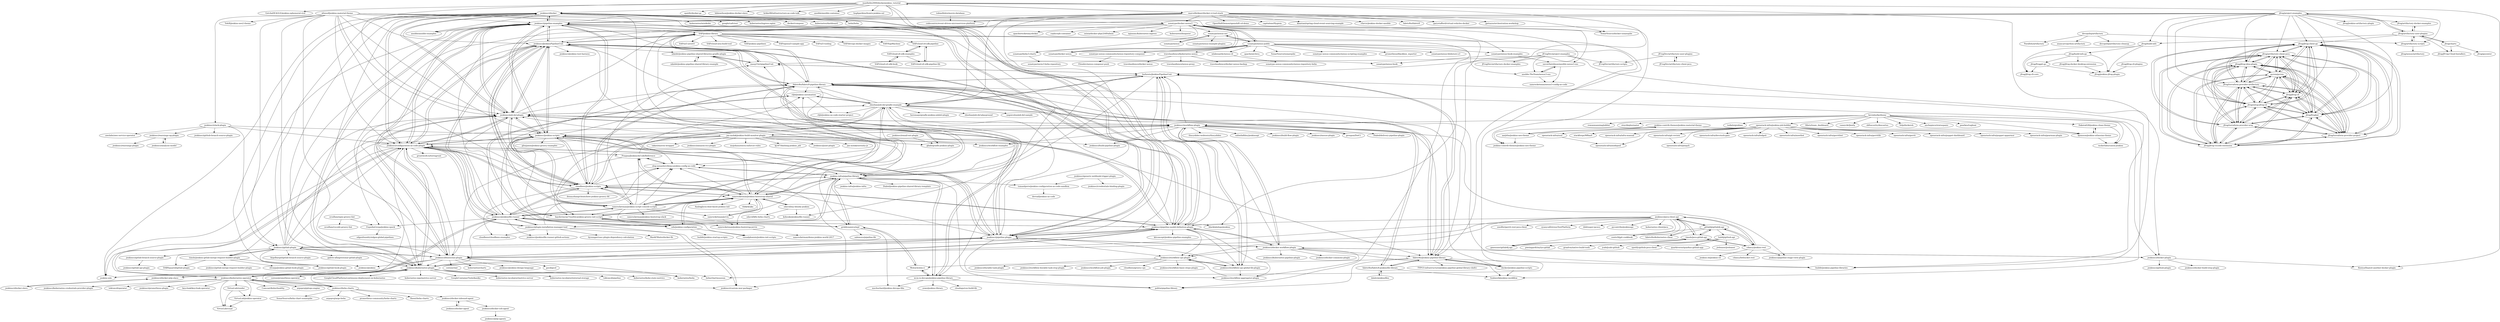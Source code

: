 digraph G {
"jenkinsci/docker" -> "jenkinsci/pipeline-examples"
"jenkinsci/docker" -> "jenkinsci/jenkins" ["e"=1]
"jenkinsci/docker" -> "jenkinsci/configuration-as-code-plugin"
"jenkinsci/docker" -> "jenkinsci/kubernetes-plugin"
"jenkinsci/docker" -> "docker/compose" ["e"=1]
"jenkinsci/docker" -> "ansible/ansible-examples" ["e"=1]
"jenkinsci/docker" -> "kubernetes/dashboard" ["e"=1]
"jenkinsci/docker" -> "jenkinsci/job-dsl-plugin"
"jenkinsci/docker" -> "sonatype/docker-nexus3"
"jenkinsci/docker" -> "jenkinsci/pipeline-plugin"
"jenkinsci/docker" -> "helm/helm" ["e"=1]
"jenkinsci/docker" -> "jenkins-x/jx" ["e"=1]
"jenkinsci/docker" -> "kubernetes/minikube" ["e"=1]
"jenkinsci/docker" -> "google/cadvisor" ["e"=1]
"jenkinsci/docker" -> "kubernetes/ingress-nginx" ["e"=1]
"sonatype/nexus-oss" -> "sonatype/nexus"
"sonatype/nexus-oss" -> "sonatype/nexus-public"
"sonatype/nexus-oss" -> "sonatype/nexus-example-plugins"
"jenkinsci/generic-webhook-trigger-plugin" -> "tomasbjerre/jenkins-configuration-as-code-sandbox"
"jenkinsci/generic-webhook-trigger-plugin" -> "jenkinsci/credentials-binding-plugin"
"jenkinsci/pipeline-examples" -> "jenkinsci/pipeline-plugin"
"jenkinsci/pipeline-examples" -> "jenkinsci/JenkinsPipelineUnit"
"jenkinsci/pipeline-examples" -> "jenkinsci/job-dsl-plugin"
"jenkinsci/pipeline-examples" -> "jenkinsci/configuration-as-code-plugin"
"jenkinsci/pipeline-examples" -> "jenkinsci/docker"
"jenkinsci/pipeline-examples" -> "jenkinsci/pipeline-model-definition-plugin"
"jenkinsci/pipeline-examples" -> "jenkinsci/jenkins-scripts"
"jenkinsci/pipeline-examples" -> "jenkinsci/blueocean-plugin"
"jenkinsci/pipeline-examples" -> "jenkinsci/kubernetes-plugin"
"jenkinsci/pipeline-examples" -> "cloudbees/jenkins-scripts"
"jenkinsci/pipeline-examples" -> "fabric8io/fabric8-pipeline-library"
"jenkinsci/pipeline-examples" -> "jenkins-x/jx" ["e"=1]
"jenkinsci/pipeline-examples" -> "ansible/ansible-examples" ["e"=1]
"jenkinsci/pipeline-examples" -> "fabric8io/jenkins-pipeline-library"
"jenkinsci/pipeline-examples" -> "SAP/jenkins-library"
"marcelbirkner/docker-ci-tool-stack" -> "maxfields2000/dockerjenkins_tutorial"
"marcelbirkner/docker-ci-tool-stack" -> "codecentric/event-driven-microservices-platform"
"marcelbirkner/docker-ci-tool-stack" -> "jenkinsci/job-dsl-plugin"
"marcelbirkner/docker-ci-tool-stack" -> "sheehan/job-dsl-gradle-example"
"marcelbirkner/docker-ci-tool-stack" -> "jpetazzo/orchestration-workshop" ["e"=1]
"marcelbirkner/docker-ci-tool-stack" -> "OpenShiftDemos/openshift-cd-demo" ["e"=1]
"marcelbirkner/docker-ci-tool-stack" -> "jenkinsci/pipeline-examples"
"marcelbirkner/docker-ci-tool-stack" -> "capitalone/Hygieia" ["e"=1]
"marcelbirkner/docker-ci-tool-stack" -> "kbastani/spring-cloud-event-sourcing-example" ["e"=1]
"marcelbirkner/docker-ci-tool-stack" -> "vfarcic/jenkins-docker-ansible"
"marcelbirkner/docker-ci-tool-stack" -> "SonarSource/docker-sonarqube" ["e"=1]
"marcelbirkner/docker-ci-tool-stack" -> "jenkinsci/pipeline-plugin"
"marcelbirkner/docker-ci-tool-stack" -> "sonatype/docker-nexus3"
"marcelbirkner/docker-ci-tool-stack" -> "fabric8io/fabric8" ["e"=1]
"marcelbirkner/docker-ci-tool-stack" -> "garystafford/virtual-vehicles-docker"
"jfrog/artifactory-docker-examples" -> "jfrog/artifactory-user-plugins"
"gitlab4j/gitlab4j-api" -> "timols/java-gitlab-api"
"gitlab4j/gitlab4j-api" -> "cdancy/jenkins-rest"
"gitlab4j/gitlab4j-api" -> "jenkinsci/java-client-api"
"gitlab4j/gitlab4j-api" -> "centic9/jgit-cookbook" ["e"=1]
"gitlab4j/gitlab4j-api" -> "hub4j/github-api"
"gitlab4j/gitlab4j-api" -> "fabric8io/kubernetes-client" ["e"=1]
"timols/java-gitlab-api" -> "gmessner/gitlab4j-api"
"timols/java-gitlab-api" -> "gitlab4j/gitlab4j-api"
"timols/java-gitlab-api" -> "jenkinsci/java-client-api"
"timols/java-gitlab-api" -> "pweingardt/mylyn-gitlab"
"timols/java-gitlab-api" -> "cdancy/jenkins-rest"
"jenkinsci/kubernetes-operator" -> "VirtusLab/jenkins-operator"
"jenkinsci/kubernetes-operator" -> "jenkinsci/kubernetes-plugin"
"jenkinsci/kubernetes-operator" -> "VirtusLab/crypt"
"jenkinsci/kubernetes-operator" -> "jenkinsci/configuration-as-code-plugin"
"jenkinsci/kubernetes-operator" -> "jenkinsci/jenkinsfile-runner"
"jenkinsci/kubernetes-operator" -> "Comcast/kuberhealthy" ["e"=1]
"jenkinsci/kubernetes-operator" -> "argoproj/gitops-engine" ["e"=1]
"jenkinsci/kubernetes-operator" -> "VirtusLab/render"
"jenkinsci/kubernetes-operator" -> "jenkinsci/kubernetes-credentials-provider-plugin"
"jenkinsci/kubernetes-operator" -> "tektoncd/operator" ["e"=1]
"jenkinsci/kubernetes-operator" -> "jenkinsci/prometheus-plugin"
"jenkinsci/kubernetes-operator" -> "jenkinsci/custom-war-packager"
"jenkinsci/kubernetes-operator" -> "keycloak/keycloak-operator" ["e"=1]
"jenkinsci/kubernetes-operator" -> "jenkinsci/helm-charts"
"fabric8io/fabric8-pipeline-library" -> "fabric8io/fabric8-jenkinsfile-library"
"fabric8io/fabric8-pipeline-library" -> "fabric8io/jenkins-pipeline-library"
"fabric8io/fabric8-pipeline-library" -> "buildit/jenkins-pipeline-libraries"
"fabric8io/fabric8-pipeline-library" -> "docker/jenkins-pipeline-scripts"
"fabric8io/fabric8-pipeline-library" -> "SAP/jenkins-library"
"fabric8io/fabric8-pipeline-library" -> "jenkinsci/JenkinsPipelineUnit"
"fabric8io/fabric8-pipeline-library" -> "samrocketman/jenkins-script-console-scripts"
"fabric8io/fabric8-pipeline-library" -> "jenkins-infra/pipeline-library"
"fabric8io/fabric8-pipeline-library" -> "funkwerk/jenkins-workflow"
"fabric8io/fabric8-pipeline-library" -> "cloudbees/jenkins-scripts"
"fabric8io/fabric8-pipeline-library" -> "oleg-nenashev/demo-jenkins-config-as-code"
"fabric8io/fabric8-pipeline-library" -> "hayderimran7/useful-jenkins-groovy-init-scripts"
"fabric8io/fabric8-pipeline-library" -> "cfpb/jenkins-automation"
"fabric8io/fabric8-pipeline-library" -> "jenkinsci/pipeline-model-definition-plugin"
"fabric8io/fabric8-pipeline-library" -> "lesfurets/JenkinsPipelineUnit"
"jenkinsci/jenkinsfile-runner" -> "jenkinsci/JenkinsPipelineUnit"
"jenkinsci/jenkinsfile-runner" -> "jenkinsci/configuration-as-code-plugin"
"jenkinsci/jenkinsfile-runner" -> "cloudbees/jenkins-scripts"
"jenkinsci/jenkinsfile-runner" -> "jenkinsci/plugin-installation-manager-tool"
"jenkinsci/jenkinsfile-runner" -> "griddynamics/mpl"
"jenkinsci/jenkinsfile-runner" -> "samrocketman/jenkins-script-console-scripts"
"jenkinsci/jenkinsfile-runner" -> "jenkinsci/pipeline-model-definition-plugin"
"jenkinsci/jenkinsfile-runner" -> "jenkinsci/jenkinsfile-runner-github-actions"
"jenkinsci/jenkinsfile-runner" -> "jenkinsci/custom-war-packager"
"jenkinsci/jenkinsfile-runner" -> "jenkins-infra/pipeline-library"
"jenkinsci/jenkinsfile-runner" -> "SAP/jenkins-library"
"jenkinsci/jenkinsfile-runner" -> "jenkinsci/kubernetes-operator"
"jenkinsci/jenkinsfile-runner" -> "ExpediaGroup/jenkins-spock"
"jenkinsci/jenkinsfile-runner" -> "jenkinsci/kubernetes-plugin"
"jenkinsci/jenkinsfile-runner" -> "oleg-nenashev/demo-jenkins-config-as-code"
"jenkinsci/pipeline-plugin" -> "jenkinsci/pipeline-examples"
"jenkinsci/pipeline-plugin" -> "jenkinsci/job-dsl-plugin"
"jenkinsci/pipeline-plugin" -> "jenkinsci/pipeline-model-definition-plugin"
"jenkinsci/pipeline-plugin" -> "jenkinsci/workflow-aggregator-plugin"
"jenkinsci/pipeline-plugin" -> "jenkinsci/blueocean-plugin"
"jenkinsci/pipeline-plugin" -> "jenkinsci/workflow-cps-global-lib-plugin"
"jenkinsci/pipeline-plugin" -> "jenkinsci/jenkins-scripts"
"jenkinsci/pipeline-plugin" -> "cloudbees/jenkins-scripts"
"jenkinsci/pipeline-plugin" -> "jenkinsci/configuration-as-code-plugin"
"jenkinsci/pipeline-plugin" -> "jenkinsci/docker-workflow-plugin"
"jenkinsci/pipeline-plugin" -> "jenkinsci/workflow-cps-plugin"
"jenkinsci/pipeline-plugin" -> "sheehan/job-dsl-gradle-example"
"jenkinsci/pipeline-plugin" -> "jenkinsci/kubernetes-plugin"
"jenkinsci/pipeline-plugin" -> "jenkinsci/gitlab-plugin"
"jenkinsci/pipeline-plugin" -> "jenkinsci/docker"
"maxfields2000/dockerjenkins_tutorial" -> "marcelbirkner/docker-ci-tool-stack"
"maxfields2000/dockerjenkins_tutorial" -> "GetchaDEAGLE/jenkins-ephemeral-cicd"
"maxfields2000/dockerjenkins_tutorial" -> "spotify/docker-gc" ["e"=1]
"maxfields2000/dockerjenkins_tutorial" -> "blacklabelops/jenkins"
"maxfields2000/dockerjenkins_tutorial" -> "jenkinsci/pipeline-examples"
"maxfields2000/dockerjenkins_tutorial" -> "jenkinsci/pipeline-plugin"
"maxfields2000/dockerjenkins_tutorial" -> "bibinwilson/jenkins-docker-slave"
"maxfields2000/dockerjenkins_tutorial" -> "KostyaSha/yet-another-docker-plugin"
"maxfields2000/dockerjenkins_tutorial" -> "sheehan/job-dsl-gradle-example"
"maxfields2000/dockerjenkins_tutorial" -> "jenkinsci/docker-plugin"
"maxfields2000/dockerjenkins_tutorial" -> "jenkinsci/job-dsl-plugin"
"maxfields2000/dockerjenkins_tutorial" -> "jenkinsci/docker"
"maxfields2000/dockerjenkins_tutorial" -> "brikis98/infrastructure-as-code-talk" ["e"=1]
"maxfields2000/dockerjenkins_tutorial" -> "ansible/ansible-container" ["e"=1]
"maxfields2000/dockerjenkins_tutorial" -> "hughperkins/howto-jenkins-ssl"
"sonatype/docker-nexus3" -> "sonatype/docker-nexus"
"sonatype/docker-nexus3" -> "sonatype/nexus-public"
"sonatype/docker-nexus3" -> "jenkinsci/docker"
"sonatype/docker-nexus3" -> "savoirfairelinux/ansible-nexus3-oss"
"sonatype/docker-nexus3" -> "jenkinsci/kubernetes-plugin"
"sonatype/docker-nexus3" -> "sonatype/nexus-oss"
"sonatype/docker-nexus3" -> "apache/rocketmq-docker" ["e"=1]
"sonatype/docker-nexus3" -> "SonarSource/docker-sonarqube" ["e"=1]
"sonatype/docker-nexus3" -> "ceph/ceph-container" ["e"=1]
"sonatype/docker-nexus3" -> "sonatype/nexus-book-examples"
"sonatype/docker-nexus3" -> "osixia/docker-phpLDAPadmin" ["e"=1]
"sonatype/docker-nexus3" -> "sonatype/helm3-charts"
"sonatype/docker-nexus3" -> "ansible-ThoTeam/nexus3-oss"
"sonatype/docker-nexus3" -> "nginxinc/kubernetes-ingress" ["e"=1]
"sonatype/docker-nexus3" -> "kubernetes/heapster" ["e"=1]
"hub4j/github-api" -> "spotify/github-java-client"
"hub4j/github-api" -> "quarkiverse/quarkus-github-app"
"hub4j/github-api" -> "jreleaser/jreleaser" ["e"=1]
"hub4j/github-api" -> "graalvm/native-build-tools" ["e"=1]
"hub4j/github-api" -> "jcabi/jcabi-github" ["e"=1]
"jenkinsci/docker-plugin" -> "KostyaSha/yet-another-docker-plugin"
"jenkinsci/docker-plugin" -> "jenkinsci/docker-build-step-plugin"
"jenkinsci/docker-plugin" -> "jenkinsci/docker-workflow-plugin"
"jenkinsci/docker-plugin" -> "jenkinsci/github-plugin" ["e"=1]
"sonatype/docker-nexus" -> "sonatype/docker-nexus3"
"sonatype/docker-nexus" -> "sonatype/nexus-public"
"sonatype/docker-nexus" -> "sonatype/nexus-book"
"sonatype/nexus-public" -> "sonatype/docker-nexus3"
"sonatype/nexus-public" -> "sonatype/nexus-oss"
"sonatype/nexus-public" -> "sonatype/docker-nexus"
"sonatype/nexus-public" -> "sonatype/nexus-book-examples"
"sonatype/nexus-public" -> "apache/archiva"
"sonatype/nexus-public" -> "SonarSource/sonarqube" ["e"=1]
"sonatype/nexus-public" -> "ansible-ThoTeam/nexus3-oss"
"sonatype/nexus-public" -> "sonatype/helm3-charts"
"sonatype/nexus-public" -> "sonatype-nexus-community/nexus-scripting-examples"
"sonatype/nexus-public" -> "helm/chartmuseum" ["e"=1]
"sonatype/nexus-public" -> "prometheus/blackbox_exporter" ["e"=1]
"sonatype/nexus-public" -> "sonatype-nexus-community/nexus-repository-composer"
"sonatype/nexus-public" -> "sonatype/nexus-blobstore-s3"
"sonatype/nexus-public" -> "travelaudience/kubernetes-nexus"
"sonatype/nexus-public" -> "mlabouardy/nexus-cli"
"samrocketman/jenkins-script-console-scripts" -> "cloudbees/jenkins-scripts"
"samrocketman/jenkins-script-console-scripts" -> "samrocketman/jenkins-bootstrap-shared"
"samrocketman/jenkins-script-console-scripts" -> "jenkinsci/jenkins-scripts"
"samrocketman/jenkins-script-console-scripts" -> "fabric8io/fabric8-pipeline-library"
"samrocketman/jenkins-script-console-scripts" -> "jenkinsci/jenkinsfile-runner"
"samrocketman/jenkins-script-console-scripts" -> "hayderimran7/useful-jenkins-groovy-init-scripts"
"samrocketman/jenkins-script-console-scripts" -> "samrocketman/jervis"
"samrocketman/jenkins-script-console-scripts" -> "macg33zr/pipelineUnit"
"samrocketman/jenkins-script-console-scripts" -> "samrocketman/jenkins-bootstrap-slack"
"samrocketman/jenkins-script-console-scripts" -> "oleg-nenashev/demo-jenkins-config-as-code"
"samrocketman/jenkins-script-console-scripts" -> "griddynamics/mpl"
"samrocketman/jenkins-script-console-scripts" -> "Praqma/JenkinsAsCodeReference"
"samrocketman/jenkins-script-console-scripts" -> "jenkinsci/JenkinsPipelineUnit"
"samrocketman/jenkins-script-console-scripts" -> "samrocketman/jenkins-bootstrap-jervis"
"samrocketman/jenkins-script-console-scripts" -> "sheehan/job-dsl-gradle-example"
"jenkinsci/gitlab-plugin" -> "timols/jenkins-gitlab-merge-request-builder-plugin"
"jenkinsci/gitlab-plugin" -> "jenkinsci/pipeline-plugin"
"jenkinsci/gitlab-plugin" -> "jenkinsci/kubernetes-plugin"
"jenkinsci/gitlab-plugin" -> "jenkinsci/configuration-as-code-plugin"
"jenkinsci/gitlab-plugin" -> "jenkinsci/pipeline-examples"
"jenkinsci/gitlab-plugin" -> "gabrie-allaigre/sonar-gitlab-plugin" ["e"=1]
"jenkinsci/gitlab-plugin" -> "jenkinsci/blueocean-plugin"
"jenkinsci/gitlab-plugin" -> "jenkinsci/gitlab-branch-source-plugin"
"jenkinsci/gitlab-plugin" -> "jenkinsci/job-dsl-plugin"
"jenkinsci/gitlab-plugin" -> "jenkinsci/pipeline-model-definition-plugin"
"jenkinsci/gitlab-plugin" -> "jenkinsci/gitlab-hook-plugin"
"jenkinsci/gitlab-plugin" -> "jenkinsci/docker"
"jenkinsci/gitlab-plugin" -> "Argelbargel/gitlab-branch-source-plugin"
"jenkinsci/gitlab-plugin" -> "DABSquared/gitlab-plugin"
"jenkinsci/gitlab-plugin" -> "jenkinsci/workflow-plugin"
"jenkinsci/job-dsl-plugin" -> "sheehan/job-dsl-gradle-example"
"jenkinsci/job-dsl-plugin" -> "jenkinsci/configuration-as-code-plugin"
"jenkinsci/job-dsl-plugin" -> "jenkinsci/pipeline-examples"
"jenkinsci/job-dsl-plugin" -> "jenkinsci/pipeline-plugin"
"jenkinsci/job-dsl-plugin" -> "jenkinsci/workflow-plugin"
"jenkinsci/job-dsl-plugin" -> "jenkinsci/jenkins-scripts"
"jenkinsci/job-dsl-plugin" -> "jenkinsci/JenkinsPipelineUnit"
"jenkinsci/job-dsl-plugin" -> "cloudbees/jenkins-scripts"
"jenkinsci/job-dsl-plugin" -> "jenkinsci/blueocean-plugin"
"jenkinsci/job-dsl-plugin" -> "fabric8io/fabric8-pipeline-library"
"jenkinsci/job-dsl-plugin" -> "jenkinsci/kubernetes-plugin"
"jenkinsci/job-dsl-plugin" -> "jenkinsci/jenkinsfile-runner"
"jenkinsci/job-dsl-plugin" -> "jenkinsci/pipeline-model-definition-plugin"
"jenkinsci/job-dsl-plugin" -> "jenkinsci/docker"
"jenkinsci/job-dsl-plugin" -> "SAP/jenkins-library"
"devopshq/artifactory" -> "Parallels/artifactory"
"devopshq/artifactory" -> "jfrog/artifactory-scripts"
"devopshq/artifactory" -> "anancarv/python-artifactory"
"devopshq/artifactory" -> "devopshq/artifactory-cleanup"
"edx/jenkins-configuration" -> "cfpb/jenkins-automation"
"edx/jenkins-configuration" -> "hayderimran7/useful-jenkins-groovy-init-scripts"
"edx/jenkins-configuration" -> "samrocketman/jenkins-bootstrap-shared"
"edx/jenkins-configuration" -> "visualphoenix/jenkins-init-scripts"
"edx/jenkins-configuration" -> "buildit/jenkins-startup-scripts"
"openstack-infra/zuul" -> "openstack-infra/nodepool"
"jenkinsci/workflow-plugin" -> "jenkinsci/workflow-examples"
"jenkinsci/workflow-plugin" -> "jenkinsci/job-dsl-plugin"
"jenkinsci/workflow-plugin" -> "jenkinsci/build-flow-plugin"
"jenkinsci/workflow-plugin" -> "lesfurets/JenkinsPipelineUnit"
"jenkinsci/workflow-plugin" -> "jenkinsci/pipeline-stage-view-plugin"
"jenkinsci/workflow-plugin" -> "jenkinsci/workflow-cps-global-lib-plugin"
"jenkinsci/workflow-plugin" -> "jenkinsci/mesos-plugin" ["e"=1]
"jenkinsci/workflow-plugin" -> "groupon/DotCi"
"jenkinsci/workflow-plugin" -> "jenkinsci/build-pipeline-plugin"
"jenkinsci/workflow-plugin" -> "Diabol/delivery-pipeline-plugin"
"jenkinsci/workflow-plugin" -> "jan-molak/jenkins-build-monitor-plugin"
"jenkinsci/workflow-plugin" -> "jenkinsci/docker-workflow-plugin"
"jenkinsci/workflow-plugin" -> "jenkinsci/jenkins-scripts"
"jenkinsci/workflow-plugin" -> "thucydides-webtests/thucydides" ["e"=1]
"jenkinsci/workflow-plugin" -> "salimfadhley/jenkinsapi"
"jenkinsci/configuration-as-code-plugin" -> "jenkinsci/job-dsl-plugin"
"jenkinsci/configuration-as-code-plugin" -> "jenkinsci/jenkinsfile-runner"
"jenkinsci/configuration-as-code-plugin" -> "jenkinsci/JenkinsPipelineUnit"
"jenkinsci/configuration-as-code-plugin" -> "jenkinsci/kubernetes-plugin"
"jenkinsci/configuration-as-code-plugin" -> "jenkinsci/pipeline-examples"
"jenkinsci/configuration-as-code-plugin" -> "jenkins-x/jx" ["e"=1]
"jenkinsci/configuration-as-code-plugin" -> "jenkinsci/docker"
"jenkinsci/configuration-as-code-plugin" -> "cloudbees/jenkins-scripts"
"jenkinsci/configuration-as-code-plugin" -> "jenkinsci/kubernetes-operator"
"jenkinsci/configuration-as-code-plugin" -> "jenkinsci/plugin-installation-manager-tool"
"jenkinsci/configuration-as-code-plugin" -> "jenkinsci/jenkins-scripts"
"jenkinsci/configuration-as-code-plugin" -> "Praqma/JenkinsAsCodeReference"
"jenkinsci/configuration-as-code-plugin" -> "gruntwork-io/terragrunt" ["e"=1]
"jenkinsci/configuration-as-code-plugin" -> "samrocketman/jenkins-bootstrap-shared"
"jenkinsci/configuration-as-code-plugin" -> "jenkinsci/pipeline-plugin"
"jenkinsci/blueocean-plugin" -> "jenkinsci/pipeline-examples"
"jenkinsci/blueocean-plugin" -> "jenkinsci/pipeline-plugin"
"jenkinsci/blueocean-plugin" -> "jenkinsci/job-dsl-plugin"
"jenkinsci/blueocean-plugin" -> "jenkinsci/pipeline-model-definition-plugin"
"jenkinsci/blueocean-plugin" -> "jenkinsci/kubernetes-plugin"
"jenkinsci/blueocean-plugin" -> "jenkinsci/configuration-as-code-plugin"
"jenkinsci/blueocean-plugin" -> "jenkinsci/jenkins" ["e"=1]
"jenkinsci/blueocean-plugin" -> "jenkinsci/jenkins-design-language"
"jenkinsci/blueocean-plugin" -> "jenkinsci/gitlab-plugin"
"jenkinsci/blueocean-plugin" -> "jenkins-x/jx" ["e"=1]
"jenkinsci/blueocean-plugin" -> "jenkinsci/docker"
"jenkinsci/blueocean-plugin" -> "kubernetes/helm" ["e"=1]
"jenkinsci/blueocean-plugin" -> "gocd/gocd" ["e"=1]
"jenkinsci/blueocean-plugin" -> "coreos/clair" ["e"=1]
"jenkinsci/blueocean-plugin" -> "kubernetes/charts" ["e"=1]
"jenkinsci/kubernetes-plugin" -> "jenkinsci/configuration-as-code-plugin"
"jenkinsci/kubernetes-plugin" -> "jenkins-x/jx" ["e"=1]
"jenkinsci/kubernetes-plugin" -> "kubernetes-incubator/external-storage" ["e"=1]
"jenkinsci/kubernetes-plugin" -> "tektoncd/pipeline" ["e"=1]
"jenkinsci/kubernetes-plugin" -> "kubernetes/kube-state-metrics" ["e"=1]
"jenkinsci/kubernetes-plugin" -> "coreos/prometheus-operator" ["e"=1]
"jenkinsci/kubernetes-plugin" -> "jenkinsci/docker-jnlp-slave"
"jenkinsci/kubernetes-plugin" -> "jenkinsci/kubernetes-operator"
"jenkinsci/kubernetes-plugin" -> "jenkinsci/pipeline-examples"
"jenkinsci/kubernetes-plugin" -> "GoogleCloudPlatform/continuous-deployment-on-kubernetes" ["e"=1]
"jenkinsci/kubernetes-plugin" -> "kubernetes-sigs/metrics-server" ["e"=1]
"jenkinsci/kubernetes-plugin" -> "GoogleContainerTools/kaniko" ["e"=1]
"jenkinsci/kubernetes-plugin" -> "helm/chartmuseum" ["e"=1]
"jenkinsci/kubernetes-plugin" -> "kubernetes-incubator/metrics-server" ["e"=1]
"jenkinsci/kubernetes-plugin" -> "kubernetes/helm" ["e"=1]
"jenkinsci/helm-charts" -> "jenkinsci/configuration-as-code-plugin"
"jenkinsci/helm-charts" -> "jenkinsci/kubernetes-plugin"
"jenkinsci/helm-charts" -> "argoproj/argo-helm" ["e"=1]
"jenkinsci/helm-charts" -> "jenkinsci/kubernetes-operator"
"jenkinsci/helm-charts" -> "prometheus-community/helm-charts" ["e"=1]
"jenkinsci/helm-charts" -> "fluent/helm-charts" ["e"=1]
"jenkinsci/helm-charts" -> "jenkinsci/docker-inbound-agent"
"jenkinsci/helm-charts" -> "SonarSource/helm-chart-sonarqube" ["e"=1]
"odavid/my-bloody-jenkins" -> "odavid/k8s-helm-charts"
"odavid/my-bloody-jenkins" -> "samrocketman/jenkins-bootstrap-shared"
"odavid/my-bloody-jenkins" -> "kohsuke/jenkinsfile-runner"
"jfrog/artifactory-client-java" -> "jfrog/jfrog-idea-plugin"
"jfrog/artifactory-client-java" -> "jfrog/jfrog-vscode-extension"
"jfrog/artifactory-client-java" -> "jfrog/terraform-provider-project"
"jfrog/artifactory-client-java" -> "jfrog/terraform-provider-xray"
"jfrog/artifactory-client-java" -> "jfrog/jfrog-client-go"
"jfrog/artifactory-client-java" -> "jfrog/frogbot"
"jfrog/artifactory-client-java" -> "jfrog/setup-jfrog-cli"
"jfrog/artifactory-client-java" -> "jfrog/jfrog-cli"
"jfrog/artifactory-client-java" -> "jfrog/terraform-provider-artifactory"
"jfrog/artifactory-client-java" -> "pyrsia/pyrsia"
"afonsof/jenkins-material-theme" -> "jenkinsci/jenkins-scripts"
"afonsof/jenkins-material-theme" -> "jenkinsci/job-dsl-plugin"
"afonsof/jenkins-material-theme" -> "jenkins-contrib-themes/jenkins-neo-theme"
"afonsof/jenkins-material-theme" -> "jenkinsci/pipeline-examples"
"afonsof/jenkins-material-theme" -> "jenkinsci/configuration-as-code-plugin"
"afonsof/jenkins-material-theme" -> "TobiX/jenkins-neo2-theme"
"afonsof/jenkins-material-theme" -> "jenkinsci/blueocean-plugin"
"afonsof/jenkins-material-theme" -> "jenkinsci/pipeline-model-definition-plugin"
"afonsof/jenkins-material-theme" -> "cloudbees/jenkins-scripts"
"afonsof/jenkins-material-theme" -> "jenkinsci/gitlab-plugin"
"afonsof/jenkins-material-theme" -> "jenkinsci/JenkinsPipelineUnit"
"afonsof/jenkins-material-theme" -> "samrocketman/jenkins-bootstrap-shared"
"afonsof/jenkins-material-theme" -> "jenkinsci/pipeline-plugin"
"afonsof/jenkins-material-theme" -> "jenkinsci/slack-plugin"
"afonsof/jenkins-material-theme" -> "jenkinsci/kubernetes-plugin"
"SAP/jenkins-library" -> "jenkinsci/JenkinsPipelineUnit"
"SAP/jenkins-library" -> "SAP/ui5-tooling" ["e"=1]
"SAP/jenkins-library" -> "fabric8io/fabric8-pipeline-library"
"SAP/jenkins-library" -> "griddynamics/mpl"
"SAP/jenkins-library" -> "fabric8io/jenkins-pipeline-library"
"SAP/jenkins-library" -> "SAP/devops-docker-images"
"SAP/jenkins-library" -> "jenkins-infra/pipeline-library"
"SAP/jenkins-library" -> "SAP/SapMachine" ["e"=1]
"SAP/jenkins-library" -> "SAP/ui5-uiveri5" ["e"=1]
"SAP/jenkins-library" -> "SAP/cloud-mta-build-tool" ["e"=1]
"SAP/jenkins-library" -> "politie/pipeline-library"
"SAP/jenkins-library" -> "wcm-io-devops/jenkins-pipeline-library"
"SAP/jenkins-library" -> "SAP/jenkins-pipelines"
"SAP/jenkins-library" -> "SAP/cloud-s4-sdk-pipeline"
"SAP/jenkins-library" -> "SAP/openui5-sample-app" ["e"=1]
"jenkinsci/JenkinsPipelineUnit" -> "jenkinsci/jenkinsfile-runner"
"jenkinsci/JenkinsPipelineUnit" -> "macg33zr/pipelineUnit"
"jenkinsci/JenkinsPipelineUnit" -> "SAP/jenkins-library"
"jenkinsci/JenkinsPipelineUnit" -> "jenkinsci/configuration-as-code-plugin"
"jenkinsci/JenkinsPipelineUnit" -> "jenkinsci/pipeline-examples"
"jenkinsci/JenkinsPipelineUnit" -> "cloudbees/jenkins-scripts"
"jenkinsci/JenkinsPipelineUnit" -> "jenkinsci/jenkins-scripts"
"jenkinsci/JenkinsPipelineUnit" -> "fabric8io/fabric8-pipeline-library"
"jenkinsci/JenkinsPipelineUnit" -> "jenkinsci/job-dsl-plugin"
"jenkinsci/JenkinsPipelineUnit" -> "jenkinsci/jenkins-test-harness"
"jenkinsci/JenkinsPipelineUnit" -> "mkobit/jenkins-pipeline-shared-libraries-gradle-plugin"
"jenkinsci/JenkinsPipelineUnit" -> "jenkins-infra/pipeline-library"
"jenkinsci/JenkinsPipelineUnit" -> "ExpediaGroup/jenkins-spock"
"jenkinsci/JenkinsPipelineUnit" -> "jenkinsci/pipeline-model-definition-plugin"
"jenkinsci/JenkinsPipelineUnit" -> "samrocketman/jenkins-script-console-scripts"
"jenkinsci/jenkins-scripts" -> "cloudbees/jenkins-scripts"
"jenkinsci/jenkins-scripts" -> "samrocketman/jenkins-script-console-scripts"
"jenkinsci/jenkins-scripts" -> "samrocketman/jenkins-bootstrap-shared"
"jenkinsci/jenkins-scripts" -> "jenkinsci/job-dsl-plugin"
"jenkinsci/jenkins-scripts" -> "jenkinsci/JenkinsPipelineUnit"
"jenkinsci/jenkins-scripts" -> "jenkinsci/pipeline-examples"
"jenkinsci/jenkins-scripts" -> "hayderimran7/useful-jenkins-groovy-init-scripts"
"jenkinsci/jenkins-scripts" -> "jenkinsci/pipeline-plugin"
"jenkinsci/jenkins-scripts" -> "jenkinsci/configuration-as-code-plugin"
"jenkinsci/jenkins-scripts" -> "fabric8io/jenkins-pipeline-library"
"jenkinsci/jenkins-scripts" -> "fabric8io/fabric8-pipeline-library"
"jenkinsci/jenkins-scripts" -> "oleg-nenashev/demo-jenkins-config-as-code"
"jenkinsci/jenkins-scripts" -> "jenkins-infra/pipeline-library"
"jenkinsci/jenkins-scripts" -> "edx/jenkins-configuration"
"jenkinsci/jenkins-scripts" -> "glenjamin/jenkins-groovy-examples"
"jenkinsci/slack-plugin" -> "jenkinsci/jenkins-scripts"
"jenkinsci/slack-plugin" -> "jenkinsci/configuration-as-code-plugin"
"jenkinsci/slack-plugin" -> "jenkinsci/github-branch-source-plugin"
"jenkinsci/slack-plugin" -> "jenkinsci/gitlab-plugin"
"jenkinsci/slack-plugin" -> "jenkinsci/warnings-ng-plugin"
"jenkinsci/slack-plugin" -> "awslabs/aws-service-operator" ["e"=1]
"jenkinsci/java-client-api" -> "cdancy/jenkins-rest"
"jenkinsci/java-client-api" -> "timols/java-gitlab-api"
"jenkinsci/java-client-api" -> "gitlab4j/gitlab4j-api"
"jenkinsci/java-client-api" -> "fabric8io/kubernetes-client" ["e"=1]
"jenkinsci/java-client-api" -> "jenkinsci/kubernetes-plugin"
"jenkinsci/java-client-api" -> "gmessner/gitlab4j-api"
"jenkinsci/java-client-api" -> "pycontribs/jenkinsapi" ["e"=1]
"jenkinsci/java-client-api" -> "kubernetes-client/java" ["e"=1]
"jenkinsci/java-client-api" -> "jenkinsci/pipeline-model-definition-plugin"
"jenkinsci/java-client-api" -> "centic9/jgit-cookbook" ["e"=1]
"jenkinsci/java-client-api" -> "jenkinsci/blueocean-plugin"
"jenkinsci/java-client-api" -> "uwolfer/gerrit-rest-java-client" ["e"=1]
"jenkinsci/java-client-api" -> "zyanycall/stressTestPlatform" ["e"=1]
"jenkinsci/java-client-api" -> "didi/super-jacoco" ["e"=1]
"jenkinsci/java-client-api" -> "jenkinsci/workflow-cps-plugin"
"griddynamics/mpl" -> "Wolox/wolox-ci"
"griddynamics/mpl" -> "salemove/pipeline-lib"
"griddynamics/mpl" -> "mschuchard/jenkins-devops-libs"
"griddynamics/mpl" -> "jenkins-infra/pipeline-library"
"tobiasflohre/movie-database" -> "codecentric/event-driven-microservices-platform"
"ansible-ThoTeam/nexus3-oss" -> "savoirfairelinux/ansible-nexus3-oss"
"ansible-ThoTeam/nexus3-oss" -> "samrocketman/nexus3-config-as-code"
"jfrog/artifactory-scripts" -> "jfrog/artifactory-user-plugins"
"jfrog/artifactory-scripts" -> "jfrog/nexus2artifactory"
"cdancy/jenkins-rest" -> "jenkinsci/java-client-api"
"cdancy/jenkins-rest" -> "gitlab4j/gitlab4j-api"
"cdancy/jenkins-rest" -> "cdancy/bitbucket-rest"
"cdancy/jenkins-rest" -> "jenkinsci/pipeline-stage-view-plugin"
"cdancy/jenkins-rest" -> "jenkins-zh/jenkins-cli" ["e"=1]
"cdancy/jenkins-rest" -> "timols/java-gitlab-api"
"jenkinsci/pipeline-model-definition-plugin" -> "jenkinsci/pipeline-plugin"
"jenkinsci/pipeline-model-definition-plugin" -> "jenkinsci/pipeline-examples"
"jenkinsci/pipeline-model-definition-plugin" -> "cloudbees/jenkins-scripts"
"jenkinsci/pipeline-model-definition-plugin" -> "jenkinsci/jenkinsfile-runner"
"jenkinsci/pipeline-model-definition-plugin" -> "fabric8io/fabric8-pipeline-library"
"jenkinsci/pipeline-model-definition-plugin" -> "jenkinsci/JenkinsPipelineUnit"
"jenkinsci/pipeline-model-definition-plugin" -> "jenkinsci/blueocean-plugin"
"jenkinsci/pipeline-model-definition-plugin" -> "sheehan/job-dsl-gradle-example"
"jenkinsci/pipeline-model-definition-plugin" -> "jenkinsci/workflow-cps-plugin"
"jenkinsci/pipeline-model-definition-plugin" -> "kitconcept/jenkins-pipeline-examples"
"jenkinsci/pipeline-model-definition-plugin" -> "jenkinsci/workflow-cps-global-lib-plugin"
"jenkinsci/pipeline-model-definition-plugin" -> "jenkinsci/job-dsl-plugin"
"jenkinsci/pipeline-model-definition-plugin" -> "jenkinsci/workflow-aggregator-plugin"
"jenkinsci/pipeline-model-definition-plugin" -> "jenkinsci/docker-workflow-plugin"
"jenkinsci/pipeline-model-definition-plugin" -> "lesfurets/JenkinsPipelineUnit"
"JFrogDev/project-examples" -> "JFrogDev/artifactory-scripts"
"JFrogDev/project-examples" -> "JFrogDev/artifactory-docker-examples"
"JFrogDev/project-examples" -> "lesfurets/JenkinsPipelineUnit"
"JFrogDev/project-examples" -> "macg33zr/pipelineUnit"
"JFrogDev/project-examples" -> "buildit/jenkins-pipeline-libraries"
"ExpediaGroup/jenkins-spock" -> "edgexfoundry/edgex-global-pipelines"
"cfpb/jenkins-automation" -> "cfpb/jenkins-as-code-starter-project"
"cfpb/jenkins-automation" -> "sheehan/job-dsl-gradle-example"
"cfpb/jenkins-automation" -> "edx/jenkins-configuration"
"jenkinsci/docker-jnlp-slave" -> "jenkinsci/docker-slave"
"jenkinsci/docker-jnlp-slave" -> "jenkinsci/kubernetes-plugin"
"jenkinsci/docker-slave" -> "jenkinsci/docker-jnlp-slave"
"jenkinsci/plugin-installation-manager-tool" -> "oleg-nenashev/demo-jenkins-config-as-code"
"jenkinsci/plugin-installation-manager-tool" -> "jenkinsci/jenkinsfile-runner"
"jenkinsci/plugin-installation-manager-tool" -> "jenkins-infra/pipeline-library"
"jenkinsci/plugin-installation-manager-tool" -> "jenkinsci/jenkinsfile-runner-github-actions"
"jenkinsci/plugin-installation-manager-tool" -> "jenkinsci/custom-war-packager"
"jenkinsci/plugin-installation-manager-tool" -> "cloudbees/cloudbees-examples"
"jenkinsci/plugin-installation-manager-tool" -> "jenkinsci/configuration-as-code-plugin"
"jenkinsci/plugin-installation-manager-tool" -> "kyounger/casc-plugin-dependency-calculation"
"jenkinsci/plugin-installation-manager-tool" -> "MarkEWaite/docker-lfs"
"mkobit/jenkins-pipeline-shared-libraries-gradle-plugin" -> "mkobit/jenkins-pipeline-shared-library-example"
"mkobit/jenkins-pipeline-shared-libraries-gradle-plugin" -> "macg33zr/pipelineUnit"
"mkobit/jenkins-pipeline-shared-libraries-gradle-plugin" -> "wcm-io-devops/jenkins-pipeline-library"
"mkobit/jenkins-pipeline-shared-library-example" -> "mkobit/jenkins-pipeline-shared-libraries-gradle-plugin"
"oleg-nenashev/demo-jenkins-config-as-code" -> "jenkinsci/custom-war-packager"
"oleg-nenashev/demo-jenkins-config-as-code" -> "Praqma/JenkinsAsCodeReference"
"oleg-nenashev/demo-jenkins-config-as-code" -> "jenkins-infra/pipeline-library"
"jenkinsci/docker-workflow-plugin" -> "jenkinsci/docker-commons-plugin"
"jenkinsci/docker-workflow-plugin" -> "jenkinsci/pipeline-plugin"
"jenkinsci/docker-workflow-plugin" -> "docker/jenkins-pipeline-scripts"
"jenkinsci/docker-workflow-plugin" -> "jenkinsci/workflow-aggregator-plugin"
"jenkinsci/docker-workflow-plugin" -> "jenkinsci/pipeline-model-definition-plugin"
"jenkinsci/docker-workflow-plugin" -> "jenkinsci/kubernetes-pipeline-plugin"
"jenkinsci/docker-workflow-plugin" -> "lesfurets/JenkinsPipelineUnit"
"jenkinsci/docker-workflow-plugin" -> "jenkinsci/docker-plugin"
"jenkinsci/docker-workflow-plugin" -> "jenkinsci/workflow-plugin"
"jenkinsci/docker-workflow-plugin" -> "fabric8io/jenkins-pipeline-library"
"jenkinsci/docker-workflow-plugin" -> "jenkinsci/workflow-cps-plugin"
"jfrog/artifactory-user-plugins" -> "jfrog/artifactory-scripts"
"jfrog/artifactory-user-plugins" -> "jfrog/charts"
"jfrog/artifactory-user-plugins" -> "jfrog/artifactory-docker-examples"
"jfrog/artifactory-user-plugins" -> "jfrog/project-examples"
"jfrog/artifactory-user-plugins" -> "jfrog/build-info"
"jfrog/artifactory-user-plugins" -> "jfrog/jfrog-client-go"
"jfrog/artifactory-user-plugins" -> "jfrog/JFrog-Cloud-Installers"
"Dakota628/jenkins-clean-theme" -> "djonsson/jenkins-atlassian-theme"
"Dakota628/jenkins-clean-theme" -> "rackerlabs/canon-jenkins"
"djonsson/jenkins-atlassian-theme" -> "Dakota628/jenkins-clean-theme"
"djonsson/jenkins-atlassian-theme" -> "rackerlabs/canon-jenkins"
"mlabouardy/nexus-cli" -> "sonatype-nexus-community/nexus-repository-helm"
"dalalv/jenkinsfiles" -> "fabric8io/fabric8-jenkinsfile-library"
"sheehan/job-dsl-gradle-example" -> "jenkinsci/job-dsl-plugin"
"sheehan/job-dsl-gradle-example" -> "cfpb/jenkins-automation"
"sheehan/job-dsl-gradle-example" -> "unguiculus/job-dsl-sample"
"sheehan/job-dsl-gradle-example" -> "lesfurets/JenkinsPipelineUnit"
"sheehan/job-dsl-gradle-example" -> "macg33zr/pipelineUnit"
"sheehan/job-dsl-gradle-example" -> "ghale/gradle-jenkins-plugin"
"sheehan/job-dsl-gradle-example" -> "cfpb/jenkins-as-code-starter-project"
"sheehan/job-dsl-gradle-example" -> "cloudbees/jenkins-scripts"
"sheehan/job-dsl-gradle-example" -> "fabric8io/jenkins-pipeline-library"
"sheehan/job-dsl-gradle-example" -> "jenkins-infra/pipeline-library"
"sheehan/job-dsl-gradle-example" -> "hayderimran7/useful-jenkins-groovy-init-scripts"
"sheehan/job-dsl-gradle-example" -> "heremaps/gradle-jenkins-jobdsl-plugin"
"sheehan/job-dsl-gradle-example" -> "sheehan/job-dsl-playground"
"sheehan/job-dsl-gradle-example" -> "oleg-nenashev/demo-jenkins-config-as-code"
"sheehan/job-dsl-gradle-example" -> "fabric8io/fabric8-pipeline-library"
"VirtusLab/render" -> "VirtusLab/crypt"
"VirtusLab/render" -> "VirtusLab/jenkins-operator"
"gmessner/gitlab4j-api" -> "timols/java-gitlab-api"
"wcm-io-devops/jenkins-pipeline-library" -> "politie/pipeline-library"
"wcm-io-devops/jenkins-pipeline-library" -> "cloudogu/ces-build-lib"
"wcm-io-devops/jenkins-pipeline-library" -> "mkobit/jenkins-pipeline-shared-libraries-gradle-plugin"
"wcm-io-devops/jenkins-pipeline-library" -> "mschuchard/jenkins-devops-libs"
"wcm-io-devops/jenkins-pipeline-library" -> "Wolox/wolox-ci"
"wcm-io-devops/jenkins-pipeline-library" -> "jenkins-infra/pipeline-library"
"wcm-io-devops/jenkins-pipeline-library" -> "zowe/jenkins-library"
"jfrog/project-examples" -> "jfrog/artifactory-user-plugins"
"jfrog/project-examples" -> "jfrog/jenkins-artifactory-plugin"
"jfrog/project-examples" -> "jfrog/jfrog-cli"
"jfrog/project-examples" -> "jfrog/setup-jfrog-cli"
"jfrog/project-examples" -> "jfrog/frogbot"
"jfrog/project-examples" -> "jfrog/artifactory-client-java"
"jfrog/project-examples" -> "jenkinsci/pipeline-examples"
"jfrog/project-examples" -> "jenkinsci/JenkinsPipelineUnit"
"jfrog/project-examples" -> "jfrog/build-info"
"jfrog/project-examples" -> "jfrog/artifactory-scripts"
"jfrog/project-examples" -> "jfrog/terraform-provider-artifactory"
"jfrog/project-examples" -> "samrocketman/jenkins-bootstrap-shared"
"jfrog/project-examples" -> "jfrog/jfrog-idea-plugin"
"jfrog/project-examples" -> "jfrog/artifactory-docker-examples"
"jfrog/project-examples" -> "jfrog/jfrog-client-go"
"cloudbees/jenkins-scripts" -> "samrocketman/jenkins-script-console-scripts"
"cloudbees/jenkins-scripts" -> "jenkinsci/jenkins-scripts"
"cloudbees/jenkins-scripts" -> "samrocketman/jenkins-bootstrap-shared"
"cloudbees/jenkins-scripts" -> "jenkins-infra/pipeline-library"
"cloudbees/jenkins-scripts" -> "jenkinsci/jenkinsfile-runner"
"cloudbees/jenkins-scripts" -> "jenkinsci/JenkinsPipelineUnit"
"cloudbees/jenkins-scripts" -> "dennyzhang/cheatsheet-jenkins-groovy-A4" ["e"=1]
"cloudbees/jenkins-scripts" -> "sheehan/job-dsl-gradle-example"
"cloudbees/jenkins-scripts" -> "jenkinsci/configuration-as-code-plugin"
"cloudbees/jenkins-scripts" -> "jenkinsci/pipeline-model-definition-plugin"
"cloudbees/jenkins-scripts" -> "fabric8io/fabric8-pipeline-library"
"cloudbees/jenkins-scripts" -> "oleg-nenashev/demo-jenkins-config-as-code"
"cloudbees/jenkins-scripts" -> "jenkinsci/pipeline-examples"
"cloudbees/jenkins-scripts" -> "jenkinsci/job-dsl-plugin"
"cloudbees/jenkins-scripts" -> "cloudbees/cloudbees-examples"
"savoirfairelinux/ansible-nexus3-oss" -> "ansible-ThoTeam/nexus3-oss"
"savoirfairelinux/ansible-nexus3-oss" -> "samrocketman/nexus3-config-as-code"
"kevinburke/doony" -> "rackerlabs/canon-jenkins"
"kevinburke/doony" -> "djonsson/jenkins-atlassian-theme"
"kevinburke/doony" -> "Dakota628/jenkins-clean-theme"
"kevinburke/doony" -> "rowanmanning/joblint" ["e"=1]
"kevinburke/doony" -> "jenkinsci/workflow-plugin"
"kevinburke/doony" -> "etsy/deployinator" ["e"=1]
"kevinburke/doony" -> "torkelo/grafana" ["e"=1]
"kevinburke/doony" -> "fdietz/team_dashboard" ["e"=1]
"kevinburke/doony" -> "openstack-infra/jenkins-job-builder"
"kevinburke/doony" -> "vaneyckt/Jently"
"kevinburke/doony" -> "obfuscurity/descartes" ["e"=1]
"kevinburke/doony" -> "Yelp/dockersh" ["e"=1]
"kevinburke/doony" -> "jenkinsci/docker-plugin"
"kevinburke/doony" -> "anchepiece/statuspanic" ["e"=1]
"kevinburke/doony" -> "pearkes/tugboat" ["e"=1]
"jenkins-contrib-themes/jenkins-material-theme" -> "aarjithn/jenkins-neo-theme"
"jenkins-contrib-themes/jenkins-material-theme" -> "jenkins-contrib-themes/jenkins-neo-theme"
"jenkins-contrib-themes/jenkins-material-theme" -> "djonsson/jenkins-atlassian-theme"
"jan-molak/jenkins-build-monitor-plugin" -> "jenkinsci/workflow-plugin"
"jan-molak/jenkins-build-monitor-plugin" -> "jenkinsci/job-dsl-plugin"
"jan-molak/jenkins-build-monitor-plugin" -> "ghale/gradle-jenkins-plugin"
"jan-molak/jenkins-build-monitor-plugin" -> "jan-molak/serenity-js" ["e"=1]
"jan-molak/jenkins-build-monitor-plugin" -> "jenkinsci/build-pipeline-plugin"
"jan-molak/jenkins-build-monitor-plugin" -> "takari/maven-wrapper" ["e"=1]
"jan-molak/jenkins-build-monitor-plugin" -> "jenkinsci/blueocean-plugin"
"jan-molak/jenkins-build-monitor-plugin" -> "jenkinsci/JenkinsPipelineUnit"
"jan-molak/jenkins-build-monitor-plugin" -> "timols/jenkins-gitlab-merge-request-builder-plugin"
"jan-molak/jenkins-build-monitor-plugin" -> "jenkinsci/amazon-ecs-plugin"
"jan-molak/jenkins-build-monitor-plugin" -> "jenkinsci/configuration-as-code-plugin"
"jan-molak/jenkins-build-monitor-plugin" -> "mojohaus/extra-enforcer-rules" ["e"=1]
"jan-molak/jenkins-build-monitor-plugin" -> "kj187/dashing-jenkins_job"
"jan-molak/jenkins-build-monitor-plugin" -> "jenkinsci/junit-plugin"
"jan-molak/jenkins-build-monitor-plugin" -> "jenkinsci/workflow-examples"
"nvuillam/npm-groovy-lint" -> "nvuillam/vscode-groovy-lint"
"nvuillam/npm-groovy-lint" -> "ExpediaGroup/jenkins-spock"
"samrocketman/jervis" -> "samrocketman/jenkins-bootstrap-jervis"
"samrocketman/jervis" -> "samrocketman/jenkins-bootstrap-shared"
"jenkinsci/gitlab-branch-source-plugin" -> "jenkinsci/gitlab-api-plugin"
"jenkinsci/docker-ssh-agent" -> "jenkinsci/jnlp-agents"
"hayderimran7/useful-jenkins-groovy-init-scripts" -> "visualphoenix/jenkins-init-scripts"
"hayderimran7/useful-jenkins-groovy-init-scripts" -> "edx/jenkins-configuration"
"hayderimran7/useful-jenkins-groovy-init-scripts" -> "samrocketman/jenkins-bootstrap-shared"
"hayderimran7/useful-jenkins-groovy-init-scripts" -> "blacklabelops/jenkins"
"jfrog/charts" -> "jfrog/artifactory-user-plugins"
"jfrog/charts" -> "jfrog/JFrog-Cloud-Installers"
"jfrog/charts" -> "jfrog/gocenter"
"sonatype/nexus" -> "sonatype/nexus-oss"
"samrocketman/jenkins-bootstrap-shared" -> "samrocketman/jenkins-script-console-scripts"
"samrocketman/jenkins-bootstrap-shared" -> "samrocketman/jenkins-bootstrap-jervis"
"samrocketman/jenkins-bootstrap-shared" -> "cloudbees/jenkins-scripts"
"samrocketman/jenkins-bootstrap-shared" -> "edx/jenkins-configuration"
"samrocketman/jenkins-bootstrap-shared" -> "Praqma/JenkinsAsCodeReference"
"samrocketman/jenkins-bootstrap-shared" -> "hayderimran7/useful-jenkins-groovy-init-scripts"
"samrocketman/jenkins-bootstrap-shared" -> "jenkinsci/jenkins-scripts"
"samrocketman/jenkins-bootstrap-shared" -> "samrocketman/jervis"
"samrocketman/jenkins-bootstrap-shared" -> "AnalogJ/you-dont-know-jenkins-init"
"samrocketman/jenkins-bootstrap-shared" -> "jenkins-infra/pipeline-library"
"samrocketman/jenkins-bootstrap-shared" -> "thbkrkr/jks"
"samrocketman/jenkins-bootstrap-shared" -> "odavid/my-bloody-jenkins"
"samrocketman/jenkins-bootstrap-shared" -> "cfpb/jenkins-automation"
"samrocketman/jenkins-bootstrap-shared" -> "oleg-nenashev/demo-jenkins-config-as-code"
"JFrogDev/artifactory-user-plugins" -> "JFrogDev/artifactory-scripts"
"JFrogDev/artifactory-user-plugins" -> "JFrogDev/artifactory-client-java"
"pyrsia/pyrsia" -> "jfrog/terraform-provider-project"
"pyrsia/pyrsia" -> "jfrog/terraform-provider-xray"
"pyrsia/pyrsia" -> "jfrog/jfrog-idea-plugin"
"pyrsia/pyrsia" -> "jfrog/jfrog-vscode-extension"
"pyrsia/pyrsia" -> "jfrog/frogbot"
"pyrsia/pyrsia" -> "jfrog/setup-jfrog-cli"
"pyrsia/pyrsia" -> "jfrog/terraform-provider-artifactory"
"pyrsia/pyrsia" -> "jfrog/jfrog-client-go"
"pyrsia/pyrsia" -> "jfrog/jfrog-cli"
"pyrsia/pyrsia" -> "jfrog/artifactory-client-java"
"macg33zr/pipelineUnit" -> "lesfurets/JenkinsPipelineUnit"
"macg33zr/pipelineUnit" -> "mkobit/jenkins-pipeline-shared-libraries-gradle-plugin"
"macg33zr/pipelineUnit" -> "jenkinsci/JenkinsPipelineUnit"
"jenkinsci/email-ext-plugin" -> "ghale/gradle-jenkins-plugin"
"jfrog/frogbot" -> "jfrog/jfrog-idea-plugin"
"jfrog/frogbot" -> "jfrog/jfrog-vscode-extension"
"jfrog/frogbot" -> "jfrog/terraform-provider-project"
"jfrog/frogbot" -> "jfrog/terraform-provider-xray"
"jfrog/frogbot" -> "jfrog/setup-jfrog-cli"
"jfrog/frogbot" -> "jfrog/jfrog-client-go"
"jfrog/frogbot" -> "jfrog/terraform-provider-artifactory"
"jfrog/frogbot" -> "jfrog/jfrog-cli"
"jfrog/frogbot" -> "jfrog/artifactory-client-java"
"jfrog/frogbot" -> "pyrsia/pyrsia"
"jfrog/jfrog-cli" -> "jfrog/jfrog-idea-plugin"
"jfrog/jfrog-cli" -> "jfrog/jfrog-vscode-extension"
"jfrog/jfrog-cli" -> "jfrog/jfrog-client-go"
"jfrog/jfrog-cli" -> "jfrog/terraform-provider-project"
"jfrog/jfrog-cli" -> "jfrog/frogbot"
"jfrog/jfrog-cli" -> "jfrog/terraform-provider-xray"
"jfrog/jfrog-cli" -> "jfrog/setup-jfrog-cli"
"jfrog/jfrog-cli" -> "jfrog/terraform-provider-artifactory"
"jfrog/jfrog-cli" -> "jfrog/artifactory-client-java"
"jfrog/jfrog-cli" -> "pyrsia/pyrsia"
"jfrog/jfrog-client-go" -> "jfrog/jfrog-idea-plugin"
"jfrog/jfrog-client-go" -> "jfrog/jfrog-vscode-extension"
"jfrog/jfrog-client-go" -> "jfrog/terraform-provider-project"
"jfrog/jfrog-client-go" -> "jfrog/terraform-provider-xray"
"jfrog/jfrog-client-go" -> "jfrog/setup-jfrog-cli"
"jfrog/jfrog-client-go" -> "jfrog/frogbot"
"jfrog/jfrog-client-go" -> "jfrog/jfrog-cli"
"jfrog/jfrog-client-go" -> "jfrog/terraform-provider-artifactory"
"jfrog/jfrog-client-go" -> "jfrog/artifactory-client-java"
"jfrog/jfrog-client-go" -> "pyrsia/pyrsia"
"jfrog/jfrog-idea-plugin" -> "jfrog/jfrog-vscode-extension"
"jfrog/jfrog-idea-plugin" -> "jfrog/terraform-provider-project"
"jfrog/jfrog-idea-plugin" -> "jfrog/terraform-provider-xray"
"jfrog/jfrog-idea-plugin" -> "jfrog/jfrog-client-go"
"jfrog/jfrog-idea-plugin" -> "jfrog/frogbot"
"jfrog/jfrog-idea-plugin" -> "jfrog/setup-jfrog-cli"
"jfrog/jfrog-idea-plugin" -> "jfrog/jfrog-cli"
"jfrog/jfrog-idea-plugin" -> "jfrog/terraform-provider-artifactory"
"jfrog/jfrog-idea-plugin" -> "jfrog/artifactory-client-java"
"jfrog/jfrog-idea-plugin" -> "pyrsia/pyrsia"
"jfrog/jfrog-vscode-extension" -> "jfrog/jfrog-idea-plugin"
"jfrog/jfrog-vscode-extension" -> "jfrog/terraform-provider-project"
"jfrog/jfrog-vscode-extension" -> "jfrog/terraform-provider-xray"
"jfrog/jfrog-vscode-extension" -> "jfrog/jfrog-client-go"
"jfrog/jfrog-vscode-extension" -> "jfrog/frogbot"
"jfrog/jfrog-vscode-extension" -> "jfrog/setup-jfrog-cli"
"jfrog/jfrog-vscode-extension" -> "jfrog/jfrog-cli"
"jfrog/jfrog-vscode-extension" -> "jfrog/terraform-provider-artifactory"
"jfrog/jfrog-vscode-extension" -> "jfrog/artifactory-client-java"
"jfrog/jfrog-vscode-extension" -> "pyrsia/pyrsia"
"jfrog/setup-jfrog-cli" -> "jfrog/jfrog-idea-plugin"
"jfrog/setup-jfrog-cli" -> "jfrog/jfrog-vscode-extension"
"jfrog/setup-jfrog-cli" -> "jfrog/terraform-provider-project"
"jfrog/setup-jfrog-cli" -> "jfrog/terraform-provider-xray"
"jfrog/setup-jfrog-cli" -> "jfrog/jfrog-client-go"
"jfrog/setup-jfrog-cli" -> "jfrog/frogbot"
"jfrog/setup-jfrog-cli" -> "jfrog/jfrog-cli"
"jfrog/setup-jfrog-cli" -> "jfrog/terraform-provider-artifactory"
"jfrog/setup-jfrog-cli" -> "jfrog/artifactory-client-java"
"jfrog/setup-jfrog-cli" -> "pyrsia/pyrsia"
"jfrog/terraform-provider-artifactory" -> "jfrog/terraform-provider-project"
"jfrog/terraform-provider-artifactory" -> "jfrog/terraform-provider-xray"
"jfrog/terraform-provider-artifactory" -> "jfrog/jfrog-idea-plugin"
"jfrog/terraform-provider-artifactory" -> "jfrog/frogbot"
"jfrog/terraform-provider-artifactory" -> "jfrog/jfrog-vscode-extension"
"jfrog/terraform-provider-artifactory" -> "jfrog/jfrog-client-go"
"jfrog/terraform-provider-artifactory" -> "jfrog/setup-jfrog-cli"
"jfrog/terraform-provider-artifactory" -> "jfrog/jfrog-cli"
"jfrog/terraform-provider-artifactory" -> "pyrsia/pyrsia"
"jfrog/terraform-provider-artifactory" -> "jfrog/artifactory-client-java"
"jfrog/terraform-provider-project" -> "jfrog/terraform-provider-xray"
"jfrog/terraform-provider-project" -> "jfrog/jfrog-idea-plugin"
"jfrog/terraform-provider-project" -> "jfrog/jfrog-vscode-extension"
"jfrog/terraform-provider-project" -> "jfrog/jfrog-client-go"
"jfrog/terraform-provider-project" -> "jfrog/terraform-provider-artifactory"
"jfrog/terraform-provider-project" -> "jfrog/frogbot"
"jfrog/terraform-provider-project" -> "jfrog/setup-jfrog-cli"
"jfrog/terraform-provider-project" -> "jfrog/jfrog-cli"
"jfrog/terraform-provider-project" -> "pyrsia/pyrsia"
"jfrog/terraform-provider-project" -> "jfrog/artifactory-client-java"
"jfrog/terraform-provider-xray" -> "jfrog/terraform-provider-project"
"jfrog/terraform-provider-xray" -> "jfrog/jfrog-idea-plugin"
"jfrog/terraform-provider-xray" -> "jfrog/jfrog-vscode-extension"
"jfrog/terraform-provider-xray" -> "jfrog/jfrog-client-go"
"jfrog/terraform-provider-xray" -> "jfrog/terraform-provider-artifactory"
"jfrog/terraform-provider-xray" -> "jfrog/frogbot"
"jfrog/terraform-provider-xray" -> "jfrog/setup-jfrog-cli"
"jfrog/terraform-provider-xray" -> "jfrog/jfrog-cli"
"fabric8io/fabric8-jenkinsfile-library" -> "fabric8io/fabric8-pipeline-library"
"fabric8io/fabric8-jenkinsfile-library" -> "fabric8io/jenkins-pipeline-library"
"fabric8io/fabric8-jenkinsfile-library" -> "dalalv/jenkinsfiles"
"fabric8io/fabric8-jenkinsfile-library" -> "funkwerk/jenkins-workflow"
"sonatype-nexus-community/nexus-repository-composer" -> "Elendev/nexus-composer-push"
"groupon/DotCi" -> "jenkinsci/workflow-plugin"
"jfrog/jfrog-docker-desktop-extension" -> "jfrog/jenkins-jfrog-plugin"
"docker/jenkins-pipeline-scripts" -> "funkwerk/jenkins-workflow"
"docker/jenkins-pipeline-scripts" -> "fabric8io/jenkins-pipeline-library"
"fabric8io/jenkins-pipeline-library" -> "fabric8io/fabric8-pipeline-library"
"fabric8io/jenkins-pipeline-library" -> "docker/jenkins-pipeline-scripts"
"fabric8io/jenkins-pipeline-library" -> "fabric8io/fabric8-jenkinsfile-library"
"fabric8io/jenkins-pipeline-library" -> "funkwerk/jenkins-workflow"
"fabric8io/jenkins-pipeline-library" -> "politie/pipeline-library"
"fabric8io/jenkins-pipeline-library" -> "buildit/jenkins-pipeline-libraries"
"fabric8io/jenkins-pipeline-library" -> "lesfurets/JenkinsPipelineUnit"
"fabric8io/jenkins-pipeline-library" -> "TYPO3-infrastructure/jenkins-pipeline-global-library-chefci"
"fabric8io/jenkins-pipeline-library" -> "Wolox/wolox-ci"
"jenkinsci/workflow-aggregator-plugin" -> "jenkinsci/workflow-cps-plugin"
"jenkinsci/workflow-cps-global-lib-plugin" -> "jenkinsci/workflow-cps-plugin"
"jenkinsci/workflow-cps-global-lib-plugin" -> "jenkinsci/workflow-aggregator-plugin"
"jenkinsci/workflow-cps-global-lib-plugin" -> "lesfurets/JenkinsPipelineUnit"
"lesfurets/JenkinsPipelineUnit" -> "macg33zr/pipelineUnit"
"lesfurets/JenkinsPipelineUnit" -> "buildit/jenkins-pipeline-libraries"
"lesfurets/JenkinsPipelineUnit" -> "fabric8io/jenkins-pipeline-library"
"lesfurets/JenkinsPipelineUnit" -> "kohsuke/jenkinsfile-runner"
"lesfurets/JenkinsPipelineUnit" -> "jenkinsci/workflow-cps-global-lib-plugin"
"lesfurets/JenkinsPipelineUnit" -> "sheehan/job-dsl-gradle-example"
"lesfurets/JenkinsPipelineUnit" -> "jenkins-infra/pipeline-library"
"lesfurets/JenkinsPipelineUnit" -> "fabric8io/fabric8-pipeline-library"
"openstack-infra/jenkins-job-builder" -> "openstack-infra/zuul"
"openstack-infra/jenkins-job-builder" -> "openstack-infra/jeepyb"
"openstack-infra/jenkins-job-builder" -> "openstack-infra/nodepool"
"openstack-infra/jenkins-job-builder" -> "openstack-infra/devstack-gate"
"openstack-infra/jenkins-job-builder" -> "openstack-infra/lodgeit"
"openstack-infra/jenkins-job-builder" -> "openstack-infra/git-review"
"openstack-infra/jenkins-job-builder" -> "openstack-infra/meetbot"
"openstack-infra/jenkins-job-builder" -> "openstack-infra/gerritbot"
"openstack-infra/jenkins-job-builder" -> "openstack-infra/gerritlib"
"openstack-infra/jenkins-job-builder" -> "openstack-infra/gerrit"
"openstack-infra/jenkins-job-builder" -> "openstack-infra/puppet-dashboard"
"openstack-infra/jenkins-job-builder" -> "openstack-infra/puppet-apparmor"
"openstack-infra/jenkins-job-builder" -> "openstack-infra/gearman-plugin"
"openstack-infra/jenkins-job-builder" -> "stackforge/MRaaS"
"openstack-infra/jenkins-job-builder" -> "openstack-infra/infra-manual"
"travelaudience/kubernetes-nexus" -> "travelaudience/docker-nexus-backup"
"travelaudience/kubernetes-nexus" -> "travelaudience/docker-nexus"
"travelaudience/kubernetes-nexus" -> "travelaudience/nexus-proxy"
"jenkinsci/docker-agent" -> "jenkinsci/docker-inbound-agent"
"timols/jenkins-gitlab-merge-request-builder-plugin" -> "jenkinsci/gitlab-merge-request-builder-plugin"
"timols/jenkins-gitlab-merge-request-builder-plugin" -> "jenkinsci/gitlab-plugin"
"timols/jenkins-gitlab-merge-request-builder-plugin" -> "jenkinsci/gitlab-hook-plugin"
"timols/jenkins-gitlab-merge-request-builder-plugin" -> "elvanja/jenkins-gitlab-hook-plugin"
"timols/jenkins-gitlab-merge-request-builder-plugin" -> "DABSquared/gitlab-plugin"
"aarjithn/jenkins-neo-theme" -> "jenkins-contrib-themes/jenkins-material-theme"
"aarjithn/jenkins-neo-theme" -> "jenkins-contrib-themes/jenkins-neo-theme"
"sonatype/nexus-book-examples" -> "sonatype/nexus-book"
"sonatype/nexus-book-examples" -> "savoirfairelinux/ansible-nexus3-oss"
"jenkinsci/analysis-model" -> "jenkinsci/warnings-ng-plugin"
"jenkinsci/warnings-ng-plugin" -> "jenkinsci/analysis-model"
"jenkinsci/warnings-ng-plugin" -> "jenkinsci/warnings-plugin"
"SAP/cloud-s4-sdk-examples" -> "SAP/cloud-s4-sdk-book"
"SAP/cloud-s4-sdk-examples" -> "SAP/cloud-s4-sdk-pipeline"
"SAP/cloud-s4-sdk-examples" -> "SAP/cloud-s4-sdk-pipeline-lib"
"sonatype/helm3-charts" -> "sonatype/nxrm3-helm-repository"
"SAP/cloud-s4-sdk-pipeline" -> "SAP/cloud-s4-sdk-pipeline-lib"
"SAP/cloud-s4-sdk-pipeline" -> "SAP/cloud-s4-sdk-examples"
"Wolox/wolox-ci" -> "griddynamics/mpl"
"Wolox/wolox-ci" -> "wcm-io-devops/jenkins-pipeline-library"
"jenkinsci/docker-inbound-agent" -> "jenkinsci/docker-agent"
"jenkinsci/docker-inbound-agent" -> "jenkinsci/docker-ssh-agent"
"samrocketman/jenkins-bootstrap-jervis" -> "samrocketman/demo-jenkins-world-2017"
"VirtusLab/jenkins-operator" -> "VirtusLab/crypt"
"jenkinsci/workflow-cps-plugin" -> "jenkinsci/workflow-basic-steps-plugin"
"jenkinsci/workflow-cps-plugin" -> "jenkinsci/durable-task-plugin"
"jenkinsci/workflow-cps-plugin" -> "jenkinsci/workflow-durable-task-step-plugin"
"jenkinsci/workflow-cps-plugin" -> "jenkinsci/workflow-job-plugin"
"jenkinsci/workflow-cps-plugin" -> "cloudbees/groovy-cps"
"jenkinsci/workflow-cps-plugin" -> "jenkinsci/workflow-cps-global-lib-plugin"
"jfrog/froggit-go" -> "jfrog/jenkins-jfrog-plugin"
"jfrog/froggit-go" -> "jfrog/jfrog-cli-core"
"jenkins-infra/pipeline-library" -> "cloudbees/jenkins-scripts"
"jenkins-infra/pipeline-library" -> "oleg-nenashev/demo-jenkins-config-as-code"
"jenkins-infra/pipeline-library" -> "griddynamics/mpl"
"jenkins-infra/pipeline-library" -> "wcm-io-devops/jenkins-pipeline-library"
"jenkins-infra/pipeline-library" -> "politie/pipeline-library"
"jenkins-infra/pipeline-library" -> "tomasbjerre/jenkins-configuration-as-code-sandbox"
"jenkins-infra/pipeline-library" -> "jenkinsci/plugin-installation-manager-tool"
"jenkins-infra/pipeline-library" -> "samrocketman/jenkins-bootstrap-shared"
"jenkins-infra/pipeline-library" -> "jenkins-infra/jenkins-infra" ["e"=1]
"jenkins-infra/pipeline-library" -> "Diabol/jenkins-pipeline-shared-library-template"
"jfrog/build-info" -> "jfrog/build-info-go"
"jfrog/build-info" -> "jfrog/jfrog-cli-core"
"jfrog/build-info" -> "jfrog/jenkins-jfrog-plugin"
"openstack-infra/git-review" -> "openstack-infra/jeepyb"
"SAP/cloud-s4-sdk-book" -> "SAP/cloud-s4-sdk-examples"
"JFrogDev/artifactory-client-java" -> "JFrogDev/artifactory-user-plugins"
"Praqma/JenkinsAsCodeReference" -> "samrocketman/jenkins-bootstrap-shared"
"Praqma/JenkinsAsCodeReference" -> "oleg-nenashev/demo-jenkins-config-as-code"
"Praqma/JenkinsAsCodeReference" -> "hayderimran7/useful-jenkins-groovy-init-scripts"
"Praqma/JenkinsAsCodeReference" -> "cfpb/jenkins-automation"
"SAP/cloud-s4-sdk-pipeline-lib" -> "SAP/cloud-s4-sdk-pipeline"
"tomasbjerre/jenkins-configuration-as-code-sandbox" -> "devtail/jenkins-as-code"
"jfrog/build-info-go" -> "jfrog/jenkins-jfrog-plugin"
"jfrog/build-info-go" -> "jfrog/jfrog-cli-core"
"jfrog/build-info-go" -> "jfrog/jfrog-docker-desktop-extension"
"jfrog/build-info-go" -> "jfrog/froggit-go"
"jfrog/jfrog-cli-plugins" -> "jfrog/jenkins-jfrog-plugin"
"jenkinsci/docker" ["l"="-12.148,-3.013"]
"jenkinsci/pipeline-examples" ["l"="-12.22,-3.045"]
"jenkinsci/jenkins" ["l"="9.552,21.796"]
"jenkinsci/configuration-as-code-plugin" ["l"="-12.247,-3.038"]
"jenkinsci/kubernetes-plugin" ["l"="-12.234,-2.991"]
"docker/compose" ["l"="-10.747,-0.424"]
"ansible/ansible-examples" ["l"="-15.756,-7.997"]
"kubernetes/dashboard" ["l"="-10.708,-0.159"]
"jenkinsci/job-dsl-plugin" ["l"="-12.192,-3.055"]
"sonatype/docker-nexus3" ["l"="-12.038,-2.919"]
"jenkinsci/pipeline-plugin" ["l"="-12.17,-3.054"]
"helm/helm" ["l"="-10.627,-0.174"]
"jenkins-x/jx" ["l"="-10.704,-0.021"]
"kubernetes/minikube" ["l"="-10.655,-0.291"]
"google/cadvisor" ["l"="-10.722,-0.238"]
"kubernetes/ingress-nginx" ["l"="-10.687,-0.061"]
"sonatype/nexus-oss" ["l"="-11.981,-2.835"]
"sonatype/nexus" ["l"="-11.97,-2.804"]
"sonatype/nexus-public" ["l"="-11.956,-2.864"]
"sonatype/nexus-example-plugins" ["l"="-11.992,-2.804"]
"jenkinsci/generic-webhook-trigger-plugin" ["l"="-12.365,-3.315"]
"tomasbjerre/jenkins-configuration-as-code-sandbox" ["l"="-12.33,-3.246"]
"jenkinsci/credentials-binding-plugin" ["l"="-12.381,-3.345"]
"jenkinsci/JenkinsPipelineUnit" ["l"="-12.258,-3.087"]
"jenkinsci/pipeline-model-definition-plugin" ["l"="-12.19,-3.078"]
"jenkinsci/jenkins-scripts" ["l"="-12.222,-3.098"]
"jenkinsci/blueocean-plugin" ["l"="-12.19,-3.01"]
"cloudbees/jenkins-scripts" ["l"="-12.236,-3.087"]
"fabric8io/fabric8-pipeline-library" ["l"="-12.22,-3.122"]
"fabric8io/jenkins-pipeline-library" ["l"="-12.208,-3.145"]
"SAP/jenkins-library" ["l"="-12.289,-3.112"]
"marcelbirkner/docker-ci-tool-stack" ["l"="-12.103,-3.029"]
"maxfields2000/dockerjenkins_tutorial" ["l"="-12.117,-3.094"]
"codecentric/event-driven-microservices-platform" ["l"="-12.004,-3.015"]
"sheehan/job-dsl-gradle-example" ["l"="-12.192,-3.11"]
"jpetazzo/orchestration-workshop" ["l"="-14.034,-6.184"]
"OpenShiftDemos/openshift-cd-demo" ["l"="-13.051,-3.594"]
"capitalone/Hygieia" ["l"="-8.809,-1.198"]
"kbastani/spring-cloud-event-sourcing-example" ["l"="7.367,22.976"]
"vfarcic/jenkins-docker-ansible" ["l"="-12.044,-2.995"]
"SonarSource/docker-sonarqube" ["l"="8.047,21.981"]
"fabric8io/fabric8" ["l"="9.203,21.583"]
"garystafford/virtual-vehicles-docker" ["l"="-12.068,-3.006"]
"jfrog/artifactory-docker-examples" ["l"="-12.492,-3.074"]
"jfrog/artifactory-user-plugins" ["l"="-12.516,-3.087"]
"gitlab4j/gitlab4j-api" ["l"="-12.112,-2.854"]
"timols/java-gitlab-api" ["l"="-12.128,-2.874"]
"cdancy/jenkins-rest" ["l"="-12.104,-2.891"]
"jenkinsci/java-client-api" ["l"="-12.139,-2.928"]
"centic9/jgit-cookbook" ["l"="9.218,21.428"]
"hub4j/github-api" ["l"="-12.105,-2.767"]
"fabric8io/kubernetes-client" ["l"="9.273,21.262"]
"gmessner/gitlab4j-api" ["l"="-12.15,-2.863"]
"pweingardt/mylyn-gitlab" ["l"="-12.135,-2.823"]
"jenkinsci/kubernetes-operator" ["l"="-12.309,-3.007"]
"VirtusLab/jenkins-operator" ["l"="-12.357,-2.991"]
"VirtusLab/crypt" ["l"="-12.341,-2.986"]
"jenkinsci/jenkinsfile-runner" ["l"="-12.275,-3.07"]
"Comcast/kuberhealthy" ["l"="-10.737,0.427"]
"argoproj/gitops-engine" ["l"="-10.508,0.313"]
"VirtusLab/render" ["l"="-12.356,-2.97"]
"jenkinsci/kubernetes-credentials-provider-plugin" ["l"="-12.35,-3.013"]
"tektoncd/operator" ["l"="-12.911,-3.754"]
"jenkinsci/prometheus-plugin" ["l"="-12.382,-2.993"]
"jenkinsci/custom-war-packager" ["l"="-12.305,-3.051"]
"keycloak/keycloak-operator" ["l"="11.296,21.088"]
"jenkinsci/helm-charts" ["l"="-12.315,-2.971"]
"fabric8io/fabric8-jenkinsfile-library" ["l"="-12.184,-3.181"]
"buildit/jenkins-pipeline-libraries" ["l"="-12.204,-3.182"]
"docker/jenkins-pipeline-scripts" ["l"="-12.174,-3.156"]
"samrocketman/jenkins-script-console-scripts" ["l"="-12.254,-3.124"]
"jenkins-infra/pipeline-library" ["l"="-12.275,-3.128"]
"funkwerk/jenkins-workflow" ["l"="-12.194,-3.165"]
"oleg-nenashev/demo-jenkins-config-as-code" ["l"="-12.262,-3.107"]
"hayderimran7/useful-jenkins-groovy-init-scripts" ["l"="-12.224,-3.148"]
"cfpb/jenkins-automation" ["l"="-12.215,-3.158"]
"lesfurets/JenkinsPipelineUnit" ["l"="-12.19,-3.136"]
"jenkinsci/plugin-installation-manager-tool" ["l"="-12.301,-3.073"]
"griddynamics/mpl" ["l"="-12.306,-3.14"]
"jenkinsci/jenkinsfile-runner-github-actions" ["l"="-12.333,-3.053"]
"ExpediaGroup/jenkins-spock" ["l"="-12.335,-3.106"]
"jenkinsci/workflow-aggregator-plugin" ["l"="-12.143,-3.078"]
"jenkinsci/workflow-cps-global-lib-plugin" ["l"="-12.151,-3.094"]
"jenkinsci/docker-workflow-plugin" ["l"="-12.133,-3.116"]
"jenkinsci/workflow-cps-plugin" ["l"="-12.119,-3.069"]
"jenkinsci/gitlab-plugin" ["l"="-12.204,-2.982"]
"GetchaDEAGLE/jenkins-ephemeral-cicd" ["l"="-12.085,-3.11"]
"spotify/docker-gc" ["l"="-14.294,-6.242"]
"blacklabelops/jenkins" ["l"="-12.151,-3.14"]
"bibinwilson/jenkins-docker-slave" ["l"="-12.091,-3.128"]
"KostyaSha/yet-another-docker-plugin" ["l"="-12.077,-3.144"]
"jenkinsci/docker-plugin" ["l"="-12.06,-3.162"]
"brikis98/infrastructure-as-code-talk" ["l"="-8.617,-1.01"]
"ansible/ansible-container" ["l"="-15.722,-8.069"]
"hughperkins/howto-jenkins-ssl" ["l"="-12.064,-3.124"]
"sonatype/docker-nexus" ["l"="-11.981,-2.908"]
"savoirfairelinux/ansible-nexus3-oss" ["l"="-12.02,-2.875"]
"apache/rocketmq-docker" ["l"="10.025,21.115"]
"ceph/ceph-container" ["l"="-12.222,-0.721"]
"sonatype/nexus-book-examples" ["l"="-11.985,-2.887"]
"osixia/docker-phpLDAPadmin" ["l"="-14.48,-5.554"]
"sonatype/helm3-charts" ["l"="-12.005,-2.886"]
"ansible-ThoTeam/nexus3-oss" ["l"="-12.002,-2.862"]
"nginxinc/kubernetes-ingress" ["l"="-10.83,0.064"]
"kubernetes/heapster" ["l"="-11.031,0.214"]
"spotify/github-java-client" ["l"="-12.116,-2.728"]
"quarkiverse/quarkus-github-app" ["l"="-12.091,-2.737"]
"jreleaser/jreleaser" ["l"="8.997,21.13"]
"graalvm/native-build-tools" ["l"="6.846,21.287"]
"jcabi/jcabi-github" ["l"="27.116,-28.843"]
"jenkinsci/docker-build-step-plugin" ["l"="-12.034,-3.205"]
"jenkinsci/github-plugin" ["l"="-13.321,-8.022"]
"sonatype/nexus-book" ["l"="-11.953,-2.907"]
"apache/archiva" ["l"="-11.909,-2.823"]
"SonarSource/sonarqube" ["l"="9.344,21.682"]
"sonatype-nexus-community/nexus-scripting-examples" ["l"="-11.938,-2.832"]
"helm/chartmuseum" ["l"="-10.687,0.229"]
"prometheus/blackbox_exporter" ["l"="-11.699,-4.955"]
"sonatype-nexus-community/nexus-repository-composer" ["l"="-11.894,-2.88"]
"sonatype/nexus-blobstore-s3" ["l"="-11.921,-2.862"]
"travelaudience/kubernetes-nexus" ["l"="-11.919,-2.788"]
"mlabouardy/nexus-cli" ["l"="-11.877,-2.84"]
"samrocketman/jenkins-bootstrap-shared" ["l"="-12.261,-3.145"]
"samrocketman/jervis" ["l"="-12.261,-3.185"]
"macg33zr/pipelineUnit" ["l"="-12.239,-3.148"]
"samrocketman/jenkins-bootstrap-slack" ["l"="-12.269,-3.166"]
"Praqma/JenkinsAsCodeReference" ["l"="-12.239,-3.125"]
"samrocketman/jenkins-bootstrap-jervis" ["l"="-12.278,-3.185"]
"timols/jenkins-gitlab-merge-request-builder-plugin" ["l"="-12.2,-2.918"]
"gabrie-allaigre/sonar-gitlab-plugin" ["l"="8.136,22.034"]
"jenkinsci/gitlab-branch-source-plugin" ["l"="-12.245,-2.899"]
"jenkinsci/gitlab-hook-plugin" ["l"="-12.226,-2.915"]
"Argelbargel/gitlab-branch-source-plugin" ["l"="-12.236,-2.942"]
"DABSquared/gitlab-plugin" ["l"="-12.212,-2.938"]
"jenkinsci/workflow-plugin" ["l"="-12.107,-3.054"]
"devopshq/artifactory" ["l"="-12.594,-3.005"]
"Parallels/artifactory" ["l"="-12.631,-3.005"]
"jfrog/artifactory-scripts" ["l"="-12.525,-3.054"]
"anancarv/python-artifactory" ["l"="-12.599,-2.977"]
"devopshq/artifactory-cleanup" ["l"="-12.62,-2.982"]
"edx/jenkins-configuration" ["l"="-12.232,-3.176"]
"visualphoenix/jenkins-init-scripts" ["l"="-12.228,-3.197"]
"buildit/jenkins-startup-scripts" ["l"="-12.232,-3.232"]
"openstack-infra/zuul" ["l"="-11.764,-3.304"]
"openstack-infra/nodepool" ["l"="-11.779,-3.286"]
"jenkinsci/workflow-examples" ["l"="-12.111,-3.002"]
"jenkinsci/build-flow-plugin" ["l"="-12.049,-3.058"]
"jenkinsci/pipeline-stage-view-plugin" ["l"="-12.079,-2.958"]
"jenkinsci/mesos-plugin" ["l"="-12.215,-6.091"]
"groupon/DotCi" ["l"="-12.048,-3.033"]
"jenkinsci/build-pipeline-plugin" ["l"="-12.097,-2.991"]
"Diabol/delivery-pipeline-plugin" ["l"="-12.041,-3.079"]
"jan-molak/jenkins-build-monitor-plugin" ["l"="-12.155,-2.983"]
"thucydides-webtests/thucydides" ["l"="20.931,-28.196"]
"salimfadhley/jenkinsapi" ["l"="-12.014,-3.059"]
"gruntwork-io/terragrunt" ["l"="-8.667,-1.125"]
"jenkinsci/jenkins-design-language" ["l"="-12.183,-2.943"]
"kubernetes/helm" ["l"="-10.992,0.157"]
"gocd/gocd" ["l"="-10.845,-0.227"]
"coreos/clair" ["l"="-10.905,0.303"]
"kubernetes/charts" ["l"="-11.004,0.273"]
"kubernetes-incubator/external-storage" ["l"="-10.908,0.174"]
"tektoncd/pipeline" ["l"="-10.761,0.055"]
"kubernetes/kube-state-metrics" ["l"="-10.777,0.135"]
"coreos/prometheus-operator" ["l"="-10.886,0.169"]
"jenkinsci/docker-jnlp-slave" ["l"="-12.271,-2.931"]
"GoogleCloudPlatform/continuous-deployment-on-kubernetes" ["l"="-7.648,-0.734"]
"kubernetes-sigs/metrics-server" ["l"="-10.738,0.099"]
"GoogleContainerTools/kaniko" ["l"="-10.618,0.026"]
"kubernetes-incubator/metrics-server" ["l"="-10.944,0.26"]
"argoproj/argo-helm" ["l"="-10.426,0.277"]
"prometheus-community/helm-charts" ["l"="-10.618,0.159"]
"fluent/helm-charts" ["l"="-10.572,0.134"]
"jenkinsci/docker-inbound-agent" ["l"="-12.397,-2.907"]
"SonarSource/helm-chart-sonarqube" ["l"="11.241,20.969"]
"odavid/my-bloody-jenkins" ["l"="-12.251,-3.216"]
"odavid/k8s-helm-charts" ["l"="-12.259,-3.252"]
"kohsuke/jenkinsfile-runner" ["l"="-12.211,-3.209"]
"jfrog/artifactory-client-java" ["l"="-12.512,-3.129"]
"jfrog/jfrog-idea-plugin" ["l"="-12.5,-3.137"]
"jfrog/jfrog-vscode-extension" ["l"="-12.517,-3.141"]
"jfrog/terraform-provider-project" ["l"="-12.508,-3.149"]
"jfrog/terraform-provider-xray" ["l"="-12.503,-3.16"]
"jfrog/jfrog-client-go" ["l"="-12.499,-3.125"]
"jfrog/frogbot" ["l"="-12.488,-3.133"]
"jfrog/setup-jfrog-cli" ["l"="-12.493,-3.145"]
"jfrog/jfrog-cli" ["l"="-12.489,-3.157"]
"jfrog/terraform-provider-artifactory" ["l"="-12.481,-3.144"]
"pyrsia/pyrsia" ["l"="-12.519,-3.157"]
"afonsof/jenkins-material-theme" ["l"="-12.218,-3.067"]
"jenkins-contrib-themes/jenkins-neo-theme" ["l"="-12.038,-3.118"]
"TobiX/jenkins-neo2-theme" ["l"="-12.282,-3.025"]
"jenkinsci/slack-plugin" ["l"="-12.275,-2.981"]
"SAP/ui5-tooling" ["l"="-11.2,-2.253"]
"SAP/devops-docker-images" ["l"="-12.349,-3.122"]
"SAP/SapMachine" ["l"="-11.189,-2.194"]
"SAP/ui5-uiveri5" ["l"="-11.182,-2.229"]
"SAP/cloud-mta-build-tool" ["l"="-11.214,-2.166"]
"politie/pipeline-library" ["l"="-12.285,-3.148"]
"wcm-io-devops/jenkins-pipeline-library" ["l"="-12.315,-3.165"]
"SAP/jenkins-pipelines" ["l"="-12.325,-3.121"]
"SAP/cloud-s4-sdk-pipeline" ["l"="-12.38,-3.142"]
"SAP/openui5-sample-app" ["l"="-11.182,-2.241"]
"jenkinsci/jenkins-test-harness" ["l"="-12.327,-3.086"]
"mkobit/jenkins-pipeline-shared-libraries-gradle-plugin" ["l"="-12.289,-3.162"]
"glenjamin/jenkins-groovy-examples" ["l"="-12.243,-3.162"]
"jenkinsci/github-branch-source-plugin" ["l"="-12.321,-2.93"]
"jenkinsci/warnings-ng-plugin" ["l"="-12.334,-2.88"]
"awslabs/aws-service-operator" ["l"="-10.921,0.51"]
"pycontribs/jenkinsapi" ["l"="-12.036,-0.158"]
"kubernetes-client/java" ["l"="9.29,21.21"]
"uwolfer/gerrit-rest-java-client" ["l"="-13.349,-7.712"]
"zyanycall/stressTestPlatform" ["l"="46.814,-0.94"]
"didi/super-jacoco" ["l"="46.873,-1.028"]
"Wolox/wolox-ci" ["l"="-12.299,-3.176"]
"salemove/pipeline-lib" ["l"="-12.352,-3.153"]
"mschuchard/jenkins-devops-libs" ["l"="-12.342,-3.176"]
"tobiasflohre/movie-database" ["l"="-11.945,-3.014"]
"samrocketman/nexus3-config-as-code" ["l"="-12.018,-2.839"]
"jfrog/nexus2artifactory" ["l"="-12.542,-3.026"]
"cdancy/bitbucket-rest" ["l"="-12.077,-2.858"]
"jenkins-zh/jenkins-cli" ["l"="-12.113,-0.208"]
"kitconcept/jenkins-pipeline-examples" ["l"="-12.128,-3.149"]
"JFrogDev/project-examples" ["l"="-12.198,-3.234"]
"JFrogDev/artifactory-scripts" ["l"="-12.195,-3.311"]
"JFrogDev/artifactory-docker-examples" ["l"="-12.19,-3.28"]
"edgexfoundry/edgex-global-pipelines" ["l"="-12.369,-3.102"]
"cfpb/jenkins-as-code-starter-project" ["l"="-12.188,-3.152"]
"jenkinsci/docker-slave" ["l"="-12.287,-2.899"]
"cloudbees/cloudbees-examples" ["l"="-12.287,-3.055"]
"kyounger/casc-plugin-dependency-calculation" ["l"="-12.327,-3.069"]
"MarkEWaite/docker-lfs" ["l"="-12.345,-3.071"]
"mkobit/jenkins-pipeline-shared-library-example" ["l"="-12.311,-3.196"]
"jenkinsci/docker-commons-plugin" ["l"="-12.104,-3.153"]
"jenkinsci/kubernetes-pipeline-plugin" ["l"="-12.1,-3.184"]
"jfrog/charts" ["l"="-12.568,-3.103"]
"jfrog/project-examples" ["l"="-12.448,-3.103"]
"jfrog/build-info" ["l"="-12.54,-3.073"]
"jfrog/JFrog-Cloud-Installers" ["l"="-12.552,-3.091"]
"Dakota628/jenkins-clean-theme" ["l"="-11.909,-3.198"]
"djonsson/jenkins-atlassian-theme" ["l"="-11.925,-3.18"]
"rackerlabs/canon-jenkins" ["l"="-11.923,-3.214"]
"sonatype-nexus-community/nexus-repository-helm" ["l"="-11.84,-2.827"]
"dalalv/jenkinsfiles" ["l"="-12.16,-3.222"]
"unguiculus/job-dsl-sample" ["l"="-12.164,-3.126"]
"ghale/gradle-jenkins-plugin" ["l"="-12.176,-2.965"]
"heremaps/gradle-jenkins-jobdsl-plugin" ["l"="-12.154,-3.157"]
"sheehan/job-dsl-playground" ["l"="-12.15,-3.177"]
"cloudogu/ces-build-lib" ["l"="-12.341,-3.213"]
"zowe/jenkins-library" ["l"="-12.354,-3.197"]
"jfrog/jenkins-artifactory-plugin" ["l"="-12.457,-3.069"]
"dennyzhang/cheatsheet-jenkins-groovy-A4" ["l"="-10.735,0.843"]
"kevinburke/doony" ["l"="-11.96,-3.198"]
"rowanmanning/joblint" ["l"="10.612,-34.108"]
"etsy/deployinator" ["l"="-15.64,-4.7"]
"torkelo/grafana" ["l"="-15.575,-4.768"]
"fdietz/team_dashboard" ["l"="-15.65,-4.764"]
"openstack-infra/jenkins-job-builder" ["l"="-11.824,-3.3"]
"vaneyckt/Jently" ["l"="-11.949,-3.24"]
"obfuscurity/descartes" ["l"="-15.597,-4.768"]
"Yelp/dockersh" ["l"="-14.033,-6.479"]
"anchepiece/statuspanic" ["l"="11.98,-29.089"]
"pearkes/tugboat" ["l"="-14.137,-6.824"]
"jenkins-contrib-themes/jenkins-material-theme" ["l"="-11.961,-3.144"]
"aarjithn/jenkins-neo-theme" ["l"="-11.984,-3.128"]
"jan-molak/serenity-js" ["l"="20.899,-28.068"]
"takari/maven-wrapper" ["l"="9.14,21.297"]
"jenkinsci/amazon-ecs-plugin" ["l"="-12.16,-2.91"]
"mojohaus/extra-enforcer-rules" ["l"="52.325,1"]
"kj187/dashing-jenkins_job" ["l"="-12.124,-2.961"]
"jenkinsci/junit-plugin" ["l"="-12.111,-2.946"]
"nvuillam/npm-groovy-lint" ["l"="-12.385,-3.17"]
"nvuillam/vscode-groovy-lint" ["l"="-12.408,-3.205"]
"jenkinsci/gitlab-api-plugin" ["l"="-12.259,-2.866"]
"jenkinsci/docker-ssh-agent" ["l"="-12.434,-2.868"]
"jenkinsci/jnlp-agents" ["l"="-12.456,-2.847"]
"jfrog/gocenter" ["l"="-12.614,-3.118"]
"AnalogJ/you-dont-know-jenkins-init" ["l"="-12.291,-3.205"]
"thbkrkr/jks" ["l"="-12.273,-3.205"]
"JFrogDev/artifactory-user-plugins" ["l"="-12.194,-3.363"]
"JFrogDev/artifactory-client-java" ["l"="-12.192,-3.388"]
"jenkinsci/email-ext-plugin" ["l"="-12.187,-2.876"]
"Elendev/nexus-composer-push" ["l"="-11.865,-2.887"]
"jfrog/jfrog-docker-desktop-extension" ["l"="-12.598,-3.047"]
"jfrog/jenkins-jfrog-plugin" ["l"="-12.583,-3.066"]
"TYPO3-infrastructure/jenkins-pipeline-global-library-chefci" ["l"="-12.18,-3.202"]
"openstack-infra/jeepyb" ["l"="-11.816,-3.344"]
"openstack-infra/devstack-gate" ["l"="-11.786,-3.325"]
"openstack-infra/lodgeit" ["l"="-11.807,-3.324"]
"openstack-infra/git-review" ["l"="-11.796,-3.356"]
"openstack-infra/meetbot" ["l"="-11.795,-3.304"]
"openstack-infra/gerritbot" ["l"="-11.842,-3.341"]
"openstack-infra/gerritlib" ["l"="-11.853,-3.321"]
"openstack-infra/gerrit" ["l"="-11.8,-3.262"]
"openstack-infra/puppet-dashboard" ["l"="-11.83,-3.327"]
"openstack-infra/puppet-apparmor" ["l"="-11.823,-3.269"]
"openstack-infra/gearman-plugin" ["l"="-11.846,-3.277"]
"stackforge/MRaaS" ["l"="-11.8,-3.282"]
"openstack-infra/infra-manual" ["l"="-11.855,-3.3"]
"travelaudience/docker-nexus-backup" ["l"="-11.894,-2.776"]
"travelaudience/docker-nexus" ["l"="-11.921,-2.756"]
"travelaudience/nexus-proxy" ["l"="-11.902,-2.76"]
"jenkinsci/docker-agent" ["l"="-12.421,-2.895"]
"jenkinsci/gitlab-merge-request-builder-plugin" ["l"="-12.215,-2.883"]
"elvanja/jenkins-gitlab-hook-plugin" ["l"="-12.22,-2.851"]
"jenkinsci/analysis-model" ["l"="-12.341,-2.852"]
"jenkinsci/warnings-plugin" ["l"="-12.364,-2.848"]
"SAP/cloud-s4-sdk-examples" ["l"="-12.41,-3.162"]
"SAP/cloud-s4-sdk-book" ["l"="-12.429,-3.181"]
"SAP/cloud-s4-sdk-pipeline-lib" ["l"="-12.402,-3.145"]
"sonatype/nxrm3-helm-repository" ["l"="-12.026,-2.859"]
"samrocketman/demo-jenkins-world-2017" ["l"="-12.29,-3.226"]
"jenkinsci/workflow-basic-steps-plugin" ["l"="-12.068,-3.077"]
"jenkinsci/durable-task-plugin" ["l"="-12.089,-3.089"]
"jenkinsci/workflow-durable-task-step-plugin" ["l"="-12.076,-3.057"]
"jenkinsci/workflow-job-plugin" ["l"="-12.084,-3.074"]
"cloudbees/groovy-cps" ["l"="-12.064,-3.097"]
"jfrog/froggit-go" ["l"="-12.596,-3.062"]
"jfrog/jfrog-cli-core" ["l"="-12.571,-3.067"]
"jenkins-infra/jenkins-infra" ["l"="-13.217,-7.903"]
"Diabol/jenkins-pipeline-shared-library-template" ["l"="-12.327,-3.141"]
"jfrog/build-info-go" ["l"="-12.576,-3.053"]
"devtail/jenkins-as-code" ["l"="-12.346,-3.278"]
"jfrog/jfrog-cli-plugins" ["l"="-12.61,-3.07"]
}